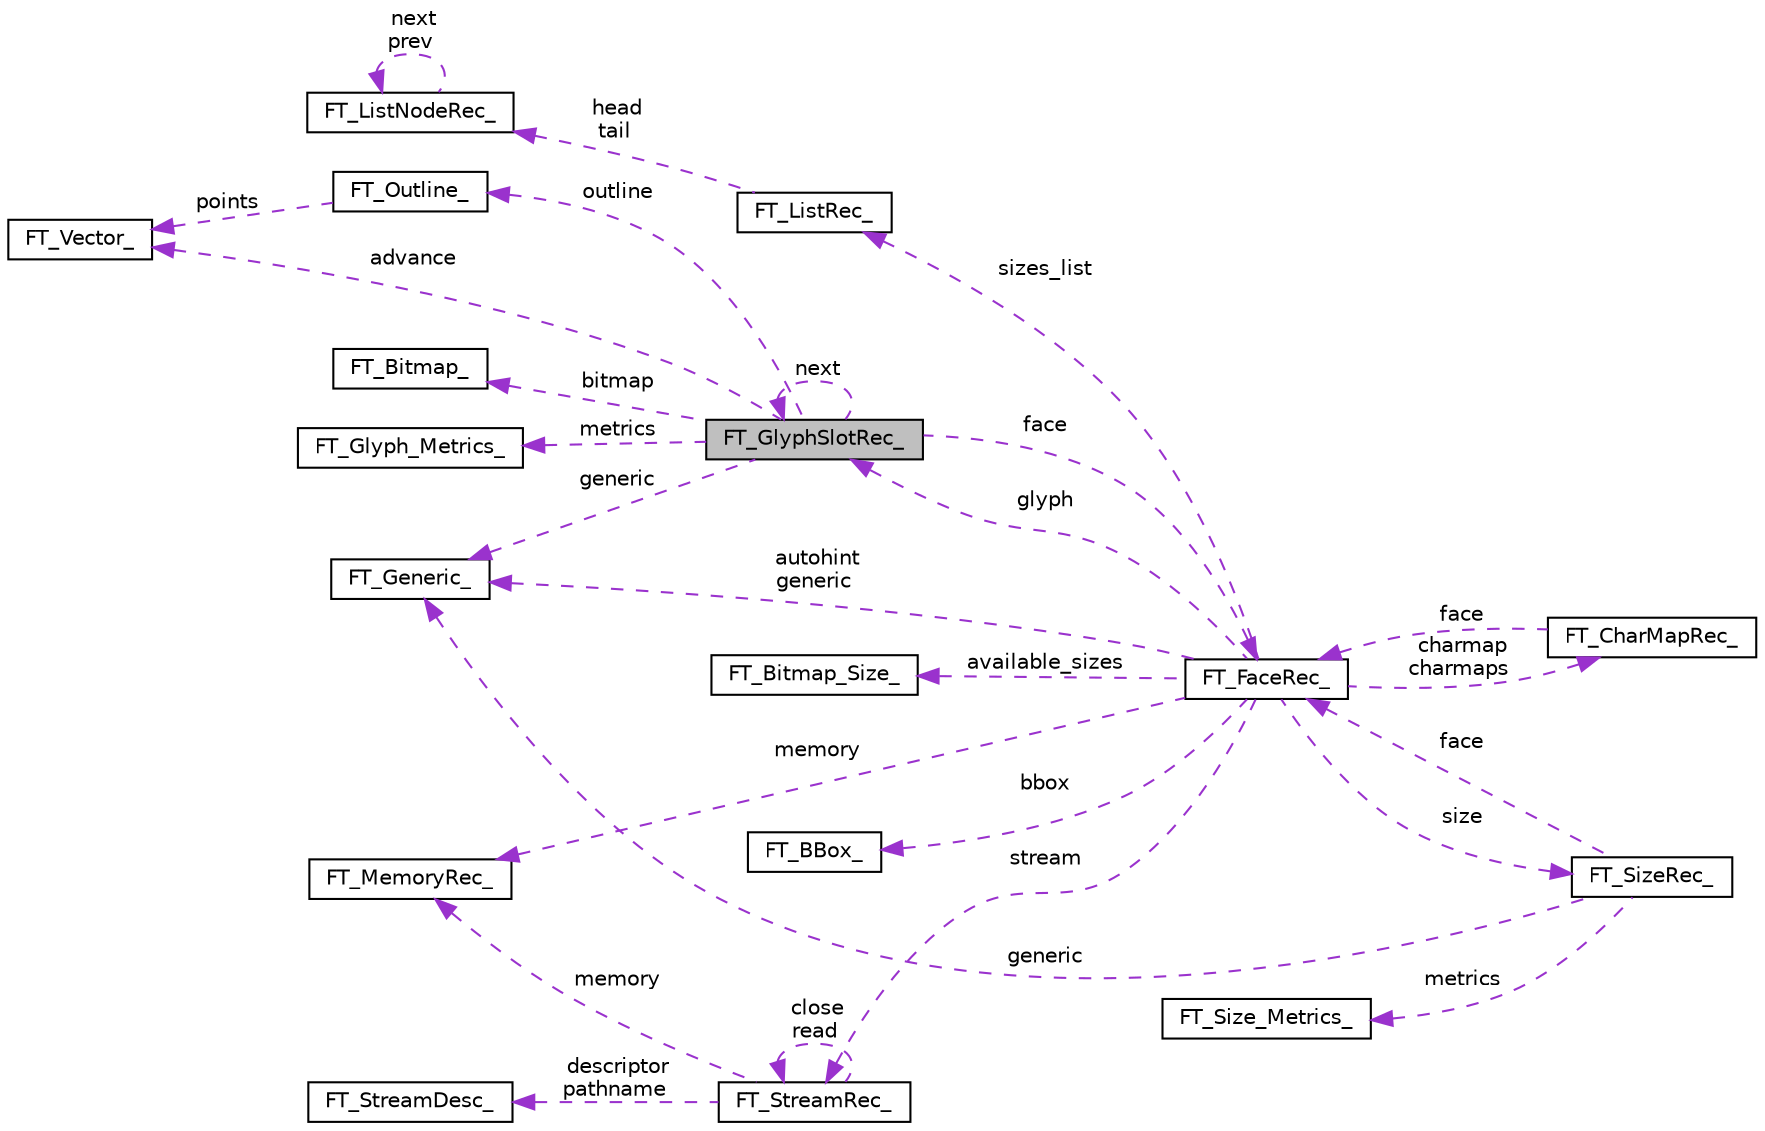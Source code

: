 digraph "FT_GlyphSlotRec_"
{
 // LATEX_PDF_SIZE
  edge [fontname="Helvetica",fontsize="10",labelfontname="Helvetica",labelfontsize="10"];
  node [fontname="Helvetica",fontsize="10",shape=record];
  rankdir="LR";
  Node1 [label="FT_GlyphSlotRec_",height=0.2,width=0.4,color="black", fillcolor="grey75", style="filled", fontcolor="black",tooltip=" "];
  Node2 -> Node1 [dir="back",color="darkorchid3",fontsize="10",style="dashed",label=" outline" ,fontname="Helvetica"];
  Node2 [label="FT_Outline_",height=0.2,width=0.4,color="black", fillcolor="white", style="filled",URL="$dc/d2d/structFT__Outline__.html",tooltip=" "];
  Node3 -> Node2 [dir="back",color="darkorchid3",fontsize="10",style="dashed",label=" points" ,fontname="Helvetica"];
  Node3 [label="FT_Vector_",height=0.2,width=0.4,color="black", fillcolor="white", style="filled",URL="$da/d23/structFT__Vector__.html",tooltip=" "];
  Node3 -> Node1 [dir="back",color="darkorchid3",fontsize="10",style="dashed",label=" advance" ,fontname="Helvetica"];
  Node4 -> Node1 [dir="back",color="darkorchid3",fontsize="10",style="dashed",label=" generic" ,fontname="Helvetica"];
  Node4 [label="FT_Generic_",height=0.2,width=0.4,color="black", fillcolor="white", style="filled",URL="$d3/d3f/structFT__Generic__.html",tooltip=" "];
  Node1 -> Node1 [dir="back",color="darkorchid3",fontsize="10",style="dashed",label=" next" ,fontname="Helvetica"];
  Node5 -> Node1 [dir="back",color="darkorchid3",fontsize="10",style="dashed",label=" bitmap" ,fontname="Helvetica"];
  Node5 [label="FT_Bitmap_",height=0.2,width=0.4,color="black", fillcolor="white", style="filled",URL="$dd/d08/structFT__Bitmap__.html",tooltip=" "];
  Node6 -> Node1 [dir="back",color="darkorchid3",fontsize="10",style="dashed",label=" metrics" ,fontname="Helvetica"];
  Node6 [label="FT_Glyph_Metrics_",height=0.2,width=0.4,color="black", fillcolor="white", style="filled",URL="$dc/d5c/structFT__Glyph__Metrics__.html",tooltip=" "];
  Node7 -> Node1 [dir="back",color="darkorchid3",fontsize="10",style="dashed",label=" face" ,fontname="Helvetica"];
  Node7 [label="FT_FaceRec_",height=0.2,width=0.4,color="black", fillcolor="white", style="filled",URL="$d8/d30/structFT__FaceRec__.html",tooltip=" "];
  Node8 -> Node7 [dir="back",color="darkorchid3",fontsize="10",style="dashed",label=" stream" ,fontname="Helvetica"];
  Node8 [label="FT_StreamRec_",height=0.2,width=0.4,color="black", fillcolor="white", style="filled",URL="$d4/d5c/structFT__StreamRec__.html",tooltip=" "];
  Node8 -> Node8 [dir="back",color="darkorchid3",fontsize="10",style="dashed",label=" close\nread" ,fontname="Helvetica"];
  Node9 -> Node8 [dir="back",color="darkorchid3",fontsize="10",style="dashed",label=" memory" ,fontname="Helvetica"];
  Node9 [label="FT_MemoryRec_",height=0.2,width=0.4,color="black", fillcolor="white", style="filled",URL="$d2/d49/structFT__MemoryRec__.html",tooltip=" "];
  Node10 -> Node8 [dir="back",color="darkorchid3",fontsize="10",style="dashed",label=" descriptor\npathname" ,fontname="Helvetica"];
  Node10 [label="FT_StreamDesc_",height=0.2,width=0.4,color="black", fillcolor="white", style="filled",URL="$d0/dfe/unionFT__StreamDesc__.html",tooltip=" "];
  Node11 -> Node7 [dir="back",color="darkorchid3",fontsize="10",style="dashed",label=" charmap\ncharmaps" ,fontname="Helvetica"];
  Node11 [label="FT_CharMapRec_",height=0.2,width=0.4,color="black", fillcolor="white", style="filled",URL="$d9/ddf/structFT__CharMapRec__.html",tooltip=" "];
  Node7 -> Node11 [dir="back",color="darkorchid3",fontsize="10",style="dashed",label=" face" ,fontname="Helvetica"];
  Node12 -> Node7 [dir="back",color="darkorchid3",fontsize="10",style="dashed",label=" available_sizes" ,fontname="Helvetica"];
  Node12 [label="FT_Bitmap_Size_",height=0.2,width=0.4,color="black", fillcolor="white", style="filled",URL="$d2/df9/structFT__Bitmap__Size__.html",tooltip=" "];
  Node13 -> Node7 [dir="back",color="darkorchid3",fontsize="10",style="dashed",label=" sizes_list" ,fontname="Helvetica"];
  Node13 [label="FT_ListRec_",height=0.2,width=0.4,color="black", fillcolor="white", style="filled",URL="$d7/df2/structFT__ListRec__.html",tooltip=" "];
  Node14 -> Node13 [dir="back",color="darkorchid3",fontsize="10",style="dashed",label=" head\ntail" ,fontname="Helvetica"];
  Node14 [label="FT_ListNodeRec_",height=0.2,width=0.4,color="black", fillcolor="white", style="filled",URL="$d6/d26/structFT__ListNodeRec__.html",tooltip=" "];
  Node14 -> Node14 [dir="back",color="darkorchid3",fontsize="10",style="dashed",label=" next\nprev" ,fontname="Helvetica"];
  Node4 -> Node7 [dir="back",color="darkorchid3",fontsize="10",style="dashed",label=" autohint\ngeneric" ,fontname="Helvetica"];
  Node15 -> Node7 [dir="back",color="darkorchid3",fontsize="10",style="dashed",label=" size" ,fontname="Helvetica"];
  Node15 [label="FT_SizeRec_",height=0.2,width=0.4,color="black", fillcolor="white", style="filled",URL="$d9/dd2/structFT__SizeRec__.html",tooltip=" "];
  Node4 -> Node15 [dir="back",color="darkorchid3",fontsize="10",style="dashed",label=" generic" ,fontname="Helvetica"];
  Node16 -> Node15 [dir="back",color="darkorchid3",fontsize="10",style="dashed",label=" metrics" ,fontname="Helvetica"];
  Node16 [label="FT_Size_Metrics_",height=0.2,width=0.4,color="black", fillcolor="white", style="filled",URL="$da/d29/structFT__Size__Metrics__.html",tooltip=" "];
  Node7 -> Node15 [dir="back",color="darkorchid3",fontsize="10",style="dashed",label=" face" ,fontname="Helvetica"];
  Node1 -> Node7 [dir="back",color="darkorchid3",fontsize="10",style="dashed",label=" glyph" ,fontname="Helvetica"];
  Node9 -> Node7 [dir="back",color="darkorchid3",fontsize="10",style="dashed",label=" memory" ,fontname="Helvetica"];
  Node17 -> Node7 [dir="back",color="darkorchid3",fontsize="10",style="dashed",label=" bbox" ,fontname="Helvetica"];
  Node17 [label="FT_BBox_",height=0.2,width=0.4,color="black", fillcolor="white", style="filled",URL="$d2/d52/structFT__BBox__.html",tooltip=" "];
}
